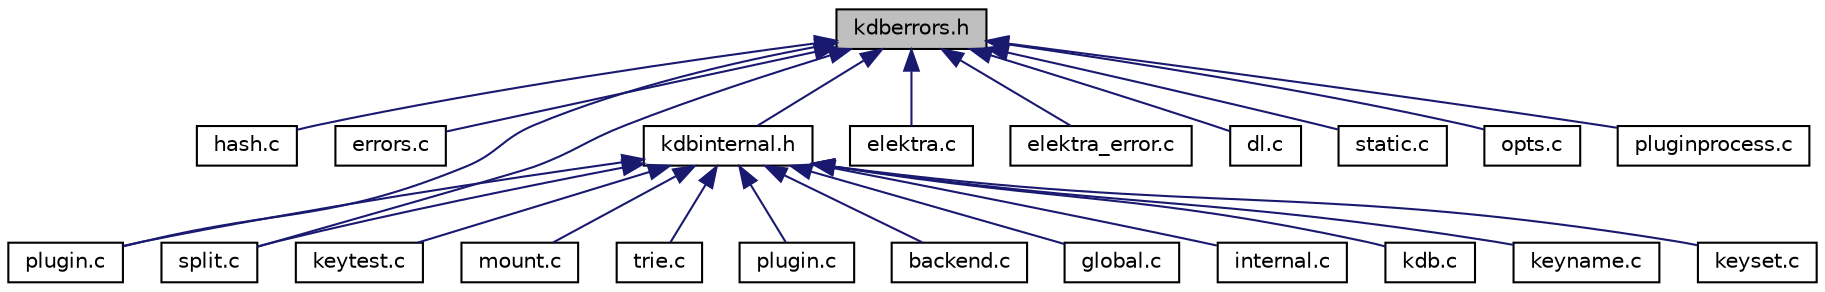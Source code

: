 digraph "kdberrors.h"
{
 // LATEX_PDF_SIZE
  edge [fontname="Helvetica",fontsize="10",labelfontname="Helvetica",labelfontsize="10"];
  node [fontname="Helvetica",fontsize="10",shape=record];
  Node1 [label="kdberrors.h",height=0.2,width=0.4,color="black", fillcolor="grey75", style="filled", fontcolor="black",tooltip="Provides all macros and definitions which are used for emitting error or warnings."];
  Node1 -> Node2 [dir="back",color="midnightblue",fontsize="10",style="solid"];
  Node2 [label="hash.c",height=0.2,width=0.4,color="black", fillcolor="white", style="filled",URL="$hash_8c.html",tooltip="Provides functions to hash Elektra data structures."];
  Node1 -> Node3 [dir="back",color="midnightblue",fontsize="10",style="solid"];
  Node3 [label="errors.c",height=0.2,width=0.4,color="black", fillcolor="white", style="filled",URL="$errors_8c.html",tooltip="Used for writing the error/warning information into a key to be used for emitting messages to the use..."];
  Node1 -> Node4 [dir="back",color="midnightblue",fontsize="10",style="solid"];
  Node4 [label="plugin.c",height=0.2,width=0.4,color="black", fillcolor="white", style="filled",URL="$elektra_2plugin_8c.html",tooltip="Interna of plugin functionality."];
  Node1 -> Node5 [dir="back",color="midnightblue",fontsize="10",style="solid"];
  Node5 [label="split.c",height=0.2,width=0.4,color="black", fillcolor="white", style="filled",URL="$split_8c.html",tooltip="Interna of splitting functionality."];
  Node1 -> Node6 [dir="back",color="midnightblue",fontsize="10",style="solid"];
  Node6 [label="elektra.c",height=0.2,width=0.4,color="black", fillcolor="white", style="filled",URL="$elektra_8c.html",tooltip="Elektra High Level API."];
  Node1 -> Node7 [dir="back",color="midnightblue",fontsize="10",style="solid"];
  Node7 [label="elektra_error.c",height=0.2,width=0.4,color="black", fillcolor="white", style="filled",URL="$elektra__error_8c.html",tooltip="The error module of the High level API."];
  Node1 -> Node8 [dir="back",color="midnightblue",fontsize="10",style="solid"];
  Node8 [label="dl.c",height=0.2,width=0.4,color="black", fillcolor="white", style="filled",URL="$dl_8c.html",tooltip="Loading modules under linux."];
  Node1 -> Node9 [dir="back",color="midnightblue",fontsize="10",style="solid"];
  Node9 [label="static.c",height=0.2,width=0.4,color="black", fillcolor="white", style="filled",URL="$static_8c.html",tooltip=" "];
  Node1 -> Node10 [dir="back",color="midnightblue",fontsize="10",style="solid"];
  Node10 [label="opts.c",height=0.2,width=0.4,color="black", fillcolor="white", style="filled",URL="$opts_8c.html",tooltip="Support library used by plugin gopts."];
  Node1 -> Node11 [dir="back",color="midnightblue",fontsize="10",style="solid"];
  Node11 [label="pluginprocess.c",height=0.2,width=0.4,color="black", fillcolor="white", style="filled",URL="$pluginprocess_8c.html",tooltip="Source for the pluginprocess library."];
  Node1 -> Node12 [dir="back",color="midnightblue",fontsize="10",style="solid"];
  Node12 [label="kdbinternal.h",height=0.2,width=0.4,color="black", fillcolor="white", style="filled",URL="$kdbinternal_8h.html",tooltip="Includes most internal header files."];
  Node12 -> Node13 [dir="back",color="midnightblue",fontsize="10",style="solid"];
  Node13 [label="backend.c",height=0.2,width=0.4,color="black", fillcolor="white", style="filled",URL="$backend_8c.html",tooltip="Everything related to a backend."];
  Node12 -> Node14 [dir="back",color="midnightblue",fontsize="10",style="solid"];
  Node14 [label="global.c",height=0.2,width=0.4,color="black", fillcolor="white", style="filled",URL="$global_8c.html",tooltip="Helpers for global plugins."];
  Node12 -> Node15 [dir="back",color="midnightblue",fontsize="10",style="solid"];
  Node15 [label="internal.c",height=0.2,width=0.4,color="black", fillcolor="white", style="filled",URL="$internal_8c.html",tooltip="Internal methods for Elektra."];
  Node12 -> Node16 [dir="back",color="midnightblue",fontsize="10",style="solid"];
  Node16 [label="kdb.c",height=0.2,width=0.4,color="black", fillcolor="white", style="filled",URL="$kdb_8c.html",tooltip="Low level functions for access the Key Database."];
  Node12 -> Node17 [dir="back",color="midnightblue",fontsize="10",style="solid"];
  Node17 [label="keyname.c",height=0.2,width=0.4,color="black", fillcolor="white", style="filled",URL="$elektra_2keyname_8c.html",tooltip="Methods for Key name manipulation."];
  Node12 -> Node18 [dir="back",color="midnightblue",fontsize="10",style="solid"];
  Node18 [label="keyset.c",height=0.2,width=0.4,color="black", fillcolor="white", style="filled",URL="$keyset_8c.html",tooltip="Methods for key sets."];
  Node12 -> Node19 [dir="back",color="midnightblue",fontsize="10",style="solid"];
  Node19 [label="keytest.c",height=0.2,width=0.4,color="black", fillcolor="white", style="filled",URL="$keytest_8c.html",tooltip="Methods for making tests."];
  Node12 -> Node20 [dir="back",color="midnightblue",fontsize="10",style="solid"];
  Node20 [label="mount.c",height=0.2,width=0.4,color="black", fillcolor="white", style="filled",URL="$mount_8c.html",tooltip="Internals of mount functionality."];
  Node12 -> Node4 [dir="back",color="midnightblue",fontsize="10",style="solid"];
  Node12 -> Node5 [dir="back",color="midnightblue",fontsize="10",style="solid"];
  Node12 -> Node21 [dir="back",color="midnightblue",fontsize="10",style="solid"];
  Node21 [label="trie.c",height=0.2,width=0.4,color="black", fillcolor="white", style="filled",URL="$trie_8c.html",tooltip="Interna of trie functionality."];
  Node12 -> Node22 [dir="back",color="midnightblue",fontsize="10",style="solid"];
  Node22 [label="plugin.c",height=0.2,width=0.4,color="black", fillcolor="white", style="filled",URL="$plugin_2plugin_8c.html",tooltip="Access plugin handle."];
}
